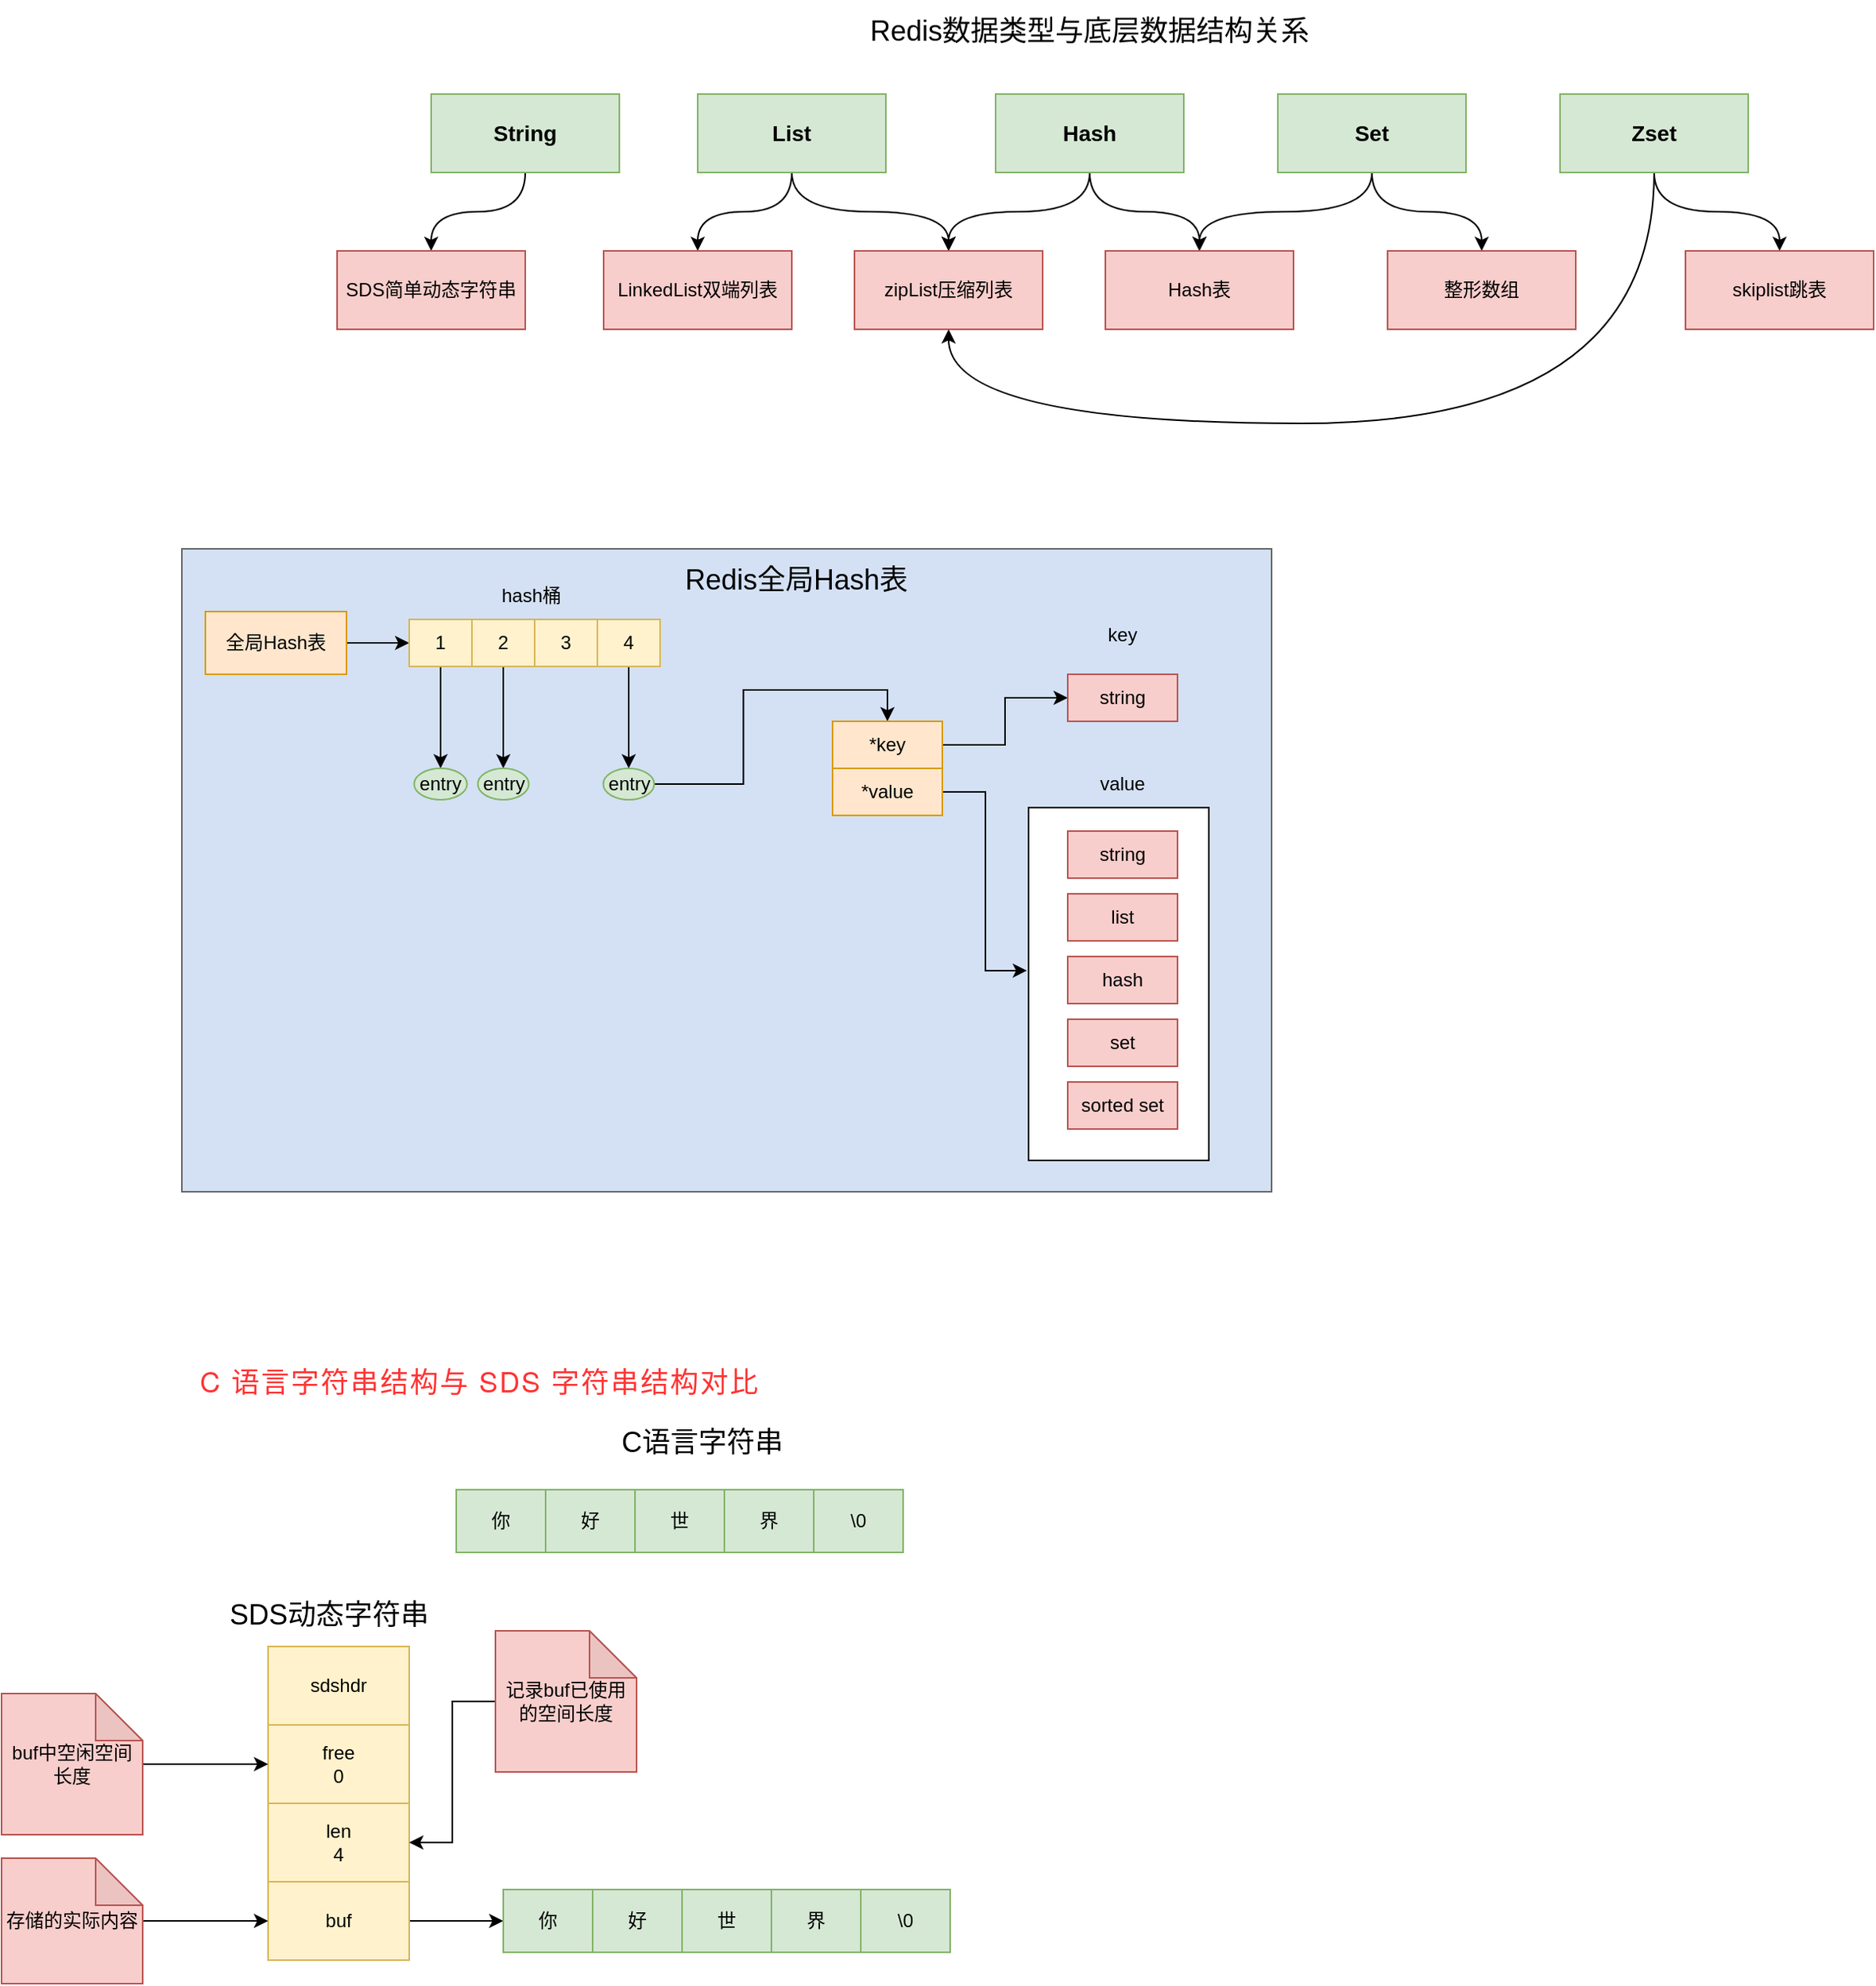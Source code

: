<mxfile version="14.2.4" type="github">
  <diagram id="rHR57I6DLGnxftyuOtbe" name="Page-1">
    <mxGraphModel dx="1708" dy="1760" grid="1" gridSize="10" guides="1" tooltips="1" connect="1" arrows="1" fold="1" page="1" pageScale="1" pageWidth="827" pageHeight="1169" math="0" shadow="0">
      <root>
        <mxCell id="0" />
        <mxCell id="1" parent="0" />
        <mxCell id="DV7GeYdOk8mDye4ZN2CC-62" value="" style="verticalLabelPosition=bottom;verticalAlign=top;html=1;shape=mxgraph.basic.rect;fillColor2=none;strokeWidth=1;size=20;indent=5;strokeColor=#666666;fontColor=#333333;fillColor=#D4E1F5;" vertex="1" parent="1">
          <mxGeometry x="-175" y="150" width="695" height="410" as="geometry" />
        </mxCell>
        <mxCell id="DV7GeYdOk8mDye4ZN2CC-59" value="" style="verticalLabelPosition=bottom;verticalAlign=top;html=1;shape=mxgraph.basic.rect;fillColor2=none;strokeWidth=1;size=20;indent=5;" vertex="1" parent="1">
          <mxGeometry x="365" y="315" width="115" height="225" as="geometry" />
        </mxCell>
        <mxCell id="DV7GeYdOk8mDye4ZN2CC-16" style="edgeStyle=orthogonalEdgeStyle;curved=1;rounded=0;orthogonalLoop=1;jettySize=auto;html=1;entryX=0.5;entryY=0;entryDx=0;entryDy=0;" edge="1" parent="1" source="DV7GeYdOk8mDye4ZN2CC-1" target="DV7GeYdOk8mDye4ZN2CC-6">
          <mxGeometry relative="1" as="geometry" />
        </mxCell>
        <mxCell id="DV7GeYdOk8mDye4ZN2CC-1" value="&lt;b&gt;&lt;font style=&quot;font-size: 14px&quot;&gt;String&lt;/font&gt;&lt;/b&gt;" style="rounded=0;whiteSpace=wrap;html=1;fillColor=#d5e8d4;strokeColor=#82b366;" vertex="1" parent="1">
          <mxGeometry x="-16" y="-140" width="120" height="50" as="geometry" />
        </mxCell>
        <mxCell id="DV7GeYdOk8mDye4ZN2CC-17" style="edgeStyle=orthogonalEdgeStyle;curved=1;rounded=0;orthogonalLoop=1;jettySize=auto;html=1;entryX=0.5;entryY=0;entryDx=0;entryDy=0;" edge="1" parent="1" source="DV7GeYdOk8mDye4ZN2CC-2" target="DV7GeYdOk8mDye4ZN2CC-7">
          <mxGeometry relative="1" as="geometry" />
        </mxCell>
        <mxCell id="DV7GeYdOk8mDye4ZN2CC-18" style="edgeStyle=orthogonalEdgeStyle;curved=1;rounded=0;orthogonalLoop=1;jettySize=auto;html=1;entryX=0.5;entryY=0;entryDx=0;entryDy=0;" edge="1" parent="1" source="DV7GeYdOk8mDye4ZN2CC-2" target="DV7GeYdOk8mDye4ZN2CC-8">
          <mxGeometry relative="1" as="geometry" />
        </mxCell>
        <mxCell id="DV7GeYdOk8mDye4ZN2CC-2" value="&lt;font style=&quot;font-size: 14px&quot;&gt;&lt;b&gt;List&lt;/b&gt;&lt;/font&gt;" style="rounded=0;whiteSpace=wrap;html=1;fillColor=#d5e8d4;strokeColor=#82b366;" vertex="1" parent="1">
          <mxGeometry x="154" y="-140" width="120" height="50" as="geometry" />
        </mxCell>
        <mxCell id="DV7GeYdOk8mDye4ZN2CC-19" style="edgeStyle=orthogonalEdgeStyle;curved=1;rounded=0;orthogonalLoop=1;jettySize=auto;html=1;" edge="1" parent="1" source="DV7GeYdOk8mDye4ZN2CC-3" target="DV7GeYdOk8mDye4ZN2CC-9">
          <mxGeometry relative="1" as="geometry" />
        </mxCell>
        <mxCell id="DV7GeYdOk8mDye4ZN2CC-20" style="edgeStyle=orthogonalEdgeStyle;curved=1;rounded=0;orthogonalLoop=1;jettySize=auto;html=1;" edge="1" parent="1" source="DV7GeYdOk8mDye4ZN2CC-3" target="DV7GeYdOk8mDye4ZN2CC-8">
          <mxGeometry relative="1" as="geometry" />
        </mxCell>
        <mxCell id="DV7GeYdOk8mDye4ZN2CC-3" value="&lt;font style=&quot;font-size: 14px&quot;&gt;&lt;b&gt;Hash&lt;/b&gt;&lt;/font&gt;" style="rounded=0;whiteSpace=wrap;html=1;fillColor=#d5e8d4;strokeColor=#82b366;" vertex="1" parent="1">
          <mxGeometry x="344" y="-140" width="120" height="50" as="geometry" />
        </mxCell>
        <mxCell id="DV7GeYdOk8mDye4ZN2CC-21" style="edgeStyle=orthogonalEdgeStyle;curved=1;rounded=0;orthogonalLoop=1;jettySize=auto;html=1;entryX=0.5;entryY=0;entryDx=0;entryDy=0;" edge="1" parent="1" source="DV7GeYdOk8mDye4ZN2CC-4" target="DV7GeYdOk8mDye4ZN2CC-9">
          <mxGeometry relative="1" as="geometry" />
        </mxCell>
        <mxCell id="DV7GeYdOk8mDye4ZN2CC-22" style="edgeStyle=orthogonalEdgeStyle;curved=1;rounded=0;orthogonalLoop=1;jettySize=auto;html=1;entryX=0.5;entryY=0;entryDx=0;entryDy=0;" edge="1" parent="1" source="DV7GeYdOk8mDye4ZN2CC-4" target="DV7GeYdOk8mDye4ZN2CC-10">
          <mxGeometry relative="1" as="geometry" />
        </mxCell>
        <mxCell id="DV7GeYdOk8mDye4ZN2CC-4" value="&lt;font style=&quot;font-size: 14px&quot;&gt;&lt;b&gt;Set&lt;/b&gt;&lt;/font&gt;" style="rounded=0;whiteSpace=wrap;html=1;fillColor=#d5e8d4;strokeColor=#82b366;" vertex="1" parent="1">
          <mxGeometry x="524" y="-140" width="120" height="50" as="geometry" />
        </mxCell>
        <mxCell id="DV7GeYdOk8mDye4ZN2CC-23" style="edgeStyle=orthogonalEdgeStyle;curved=1;rounded=0;orthogonalLoop=1;jettySize=auto;html=1;entryX=0.5;entryY=0;entryDx=0;entryDy=0;" edge="1" parent="1" source="DV7GeYdOk8mDye4ZN2CC-5" target="DV7GeYdOk8mDye4ZN2CC-11">
          <mxGeometry relative="1" as="geometry" />
        </mxCell>
        <mxCell id="DV7GeYdOk8mDye4ZN2CC-24" style="edgeStyle=orthogonalEdgeStyle;curved=1;rounded=0;orthogonalLoop=1;jettySize=auto;html=1;entryX=0.5;entryY=1;entryDx=0;entryDy=0;exitX=0.5;exitY=1;exitDx=0;exitDy=0;" edge="1" parent="1" source="DV7GeYdOk8mDye4ZN2CC-5" target="DV7GeYdOk8mDye4ZN2CC-8">
          <mxGeometry relative="1" as="geometry">
            <mxPoint x="314" y="20" as="targetPoint" />
            <Array as="points">
              <mxPoint x="764" y="70" />
              <mxPoint x="314" y="70" />
            </Array>
          </mxGeometry>
        </mxCell>
        <mxCell id="DV7GeYdOk8mDye4ZN2CC-5" value="&lt;font style=&quot;font-size: 14px&quot;&gt;&lt;b&gt;Zset&lt;/b&gt;&lt;/font&gt;" style="rounded=0;whiteSpace=wrap;html=1;fillColor=#d5e8d4;strokeColor=#82b366;" vertex="1" parent="1">
          <mxGeometry x="704" y="-140" width="120" height="50" as="geometry" />
        </mxCell>
        <mxCell id="DV7GeYdOk8mDye4ZN2CC-6" value="SDS简单动态字符串" style="rounded=0;whiteSpace=wrap;html=1;fillColor=#f8cecc;strokeColor=#b85450;" vertex="1" parent="1">
          <mxGeometry x="-76" y="-40" width="120" height="50" as="geometry" />
        </mxCell>
        <mxCell id="DV7GeYdOk8mDye4ZN2CC-7" value="LinkedList双端列表" style="rounded=0;whiteSpace=wrap;html=1;fillColor=#f8cecc;strokeColor=#b85450;" vertex="1" parent="1">
          <mxGeometry x="94" y="-40" width="120" height="50" as="geometry" />
        </mxCell>
        <mxCell id="DV7GeYdOk8mDye4ZN2CC-8" value="zipList压缩列表" style="rounded=0;whiteSpace=wrap;html=1;fillColor=#f8cecc;strokeColor=#b85450;" vertex="1" parent="1">
          <mxGeometry x="254" y="-40" width="120" height="50" as="geometry" />
        </mxCell>
        <mxCell id="DV7GeYdOk8mDye4ZN2CC-9" value="Hash表" style="rounded=0;whiteSpace=wrap;html=1;fillColor=#f8cecc;strokeColor=#b85450;" vertex="1" parent="1">
          <mxGeometry x="414" y="-40" width="120" height="50" as="geometry" />
        </mxCell>
        <mxCell id="DV7GeYdOk8mDye4ZN2CC-10" value="整形数组" style="rounded=0;whiteSpace=wrap;html=1;fillColor=#f8cecc;strokeColor=#b85450;" vertex="1" parent="1">
          <mxGeometry x="594" y="-40" width="120" height="50" as="geometry" />
        </mxCell>
        <mxCell id="DV7GeYdOk8mDye4ZN2CC-11" value="skiplist跳表" style="rounded=0;whiteSpace=wrap;html=1;fillColor=#f8cecc;strokeColor=#b85450;" vertex="1" parent="1">
          <mxGeometry x="784" y="-40" width="120" height="50" as="geometry" />
        </mxCell>
        <mxCell id="DV7GeYdOk8mDye4ZN2CC-25" value="&lt;font style=&quot;font-size: 18px&quot;&gt;Redis数据类型与底层数据结构关系&lt;/font&gt;" style="text;html=1;strokeColor=none;fillColor=none;align=center;verticalAlign=middle;whiteSpace=wrap;rounded=0;" vertex="1" parent="1">
          <mxGeometry x="259" y="-200" width="290" height="40" as="geometry" />
        </mxCell>
        <mxCell id="DV7GeYdOk8mDye4ZN2CC-35" style="edgeStyle=orthogonalEdgeStyle;rounded=0;orthogonalLoop=1;jettySize=auto;html=1;entryX=0;entryY=0.5;entryDx=0;entryDy=0;" edge="1" parent="1" source="DV7GeYdOk8mDye4ZN2CC-27" target="DV7GeYdOk8mDye4ZN2CC-30">
          <mxGeometry relative="1" as="geometry" />
        </mxCell>
        <mxCell id="DV7GeYdOk8mDye4ZN2CC-27" value="全局Hash表" style="rounded=0;whiteSpace=wrap;html=1;fillColor=#ffe6cc;strokeColor=#d79b00;" vertex="1" parent="1">
          <mxGeometry x="-160" y="190" width="90" height="40" as="geometry" />
        </mxCell>
        <mxCell id="DV7GeYdOk8mDye4ZN2CC-37" value="" style="edgeStyle=orthogonalEdgeStyle;rounded=0;orthogonalLoop=1;jettySize=auto;html=1;" edge="1" parent="1" source="DV7GeYdOk8mDye4ZN2CC-30">
          <mxGeometry relative="1" as="geometry">
            <mxPoint x="-10" y="290" as="targetPoint" />
          </mxGeometry>
        </mxCell>
        <mxCell id="DV7GeYdOk8mDye4ZN2CC-30" value="1" style="rounded=0;whiteSpace=wrap;html=1;fillColor=#fff2cc;strokeColor=#d6b656;" vertex="1" parent="1">
          <mxGeometry x="-30" y="195" width="40" height="30" as="geometry" />
        </mxCell>
        <mxCell id="DV7GeYdOk8mDye4ZN2CC-42" value="" style="edgeStyle=orthogonalEdgeStyle;rounded=0;orthogonalLoop=1;jettySize=auto;html=1;" edge="1" parent="1" source="DV7GeYdOk8mDye4ZN2CC-31" target="DV7GeYdOk8mDye4ZN2CC-41">
          <mxGeometry relative="1" as="geometry" />
        </mxCell>
        <mxCell id="DV7GeYdOk8mDye4ZN2CC-31" value="2" style="rounded=0;whiteSpace=wrap;html=1;fillColor=#fff2cc;strokeColor=#d6b656;" vertex="1" parent="1">
          <mxGeometry x="10" y="195" width="40" height="30" as="geometry" />
        </mxCell>
        <mxCell id="DV7GeYdOk8mDye4ZN2CC-32" value="3" style="rounded=0;whiteSpace=wrap;html=1;fillColor=#fff2cc;strokeColor=#d6b656;" vertex="1" parent="1">
          <mxGeometry x="50" y="195" width="40" height="30" as="geometry" />
        </mxCell>
        <mxCell id="DV7GeYdOk8mDye4ZN2CC-44" value="" style="edgeStyle=orthogonalEdgeStyle;rounded=0;orthogonalLoop=1;jettySize=auto;html=1;" edge="1" parent="1" source="DV7GeYdOk8mDye4ZN2CC-33" target="DV7GeYdOk8mDye4ZN2CC-43">
          <mxGeometry relative="1" as="geometry" />
        </mxCell>
        <mxCell id="DV7GeYdOk8mDye4ZN2CC-33" value="4" style="rounded=0;whiteSpace=wrap;html=1;fillColor=#fff2cc;strokeColor=#d6b656;" vertex="1" parent="1">
          <mxGeometry x="90" y="195" width="40" height="30" as="geometry" />
        </mxCell>
        <mxCell id="DV7GeYdOk8mDye4ZN2CC-38" value="entry" style="ellipse;whiteSpace=wrap;html=1;fillColor=#d5e8d4;strokeColor=#82b366;" vertex="1" parent="1">
          <mxGeometry x="-26.87" y="290" width="33.75" height="20" as="geometry" />
        </mxCell>
        <mxCell id="DV7GeYdOk8mDye4ZN2CC-41" value="entry" style="ellipse;whiteSpace=wrap;html=1;fillColor=#d5e8d4;strokeColor=#82b366;" vertex="1" parent="1">
          <mxGeometry x="13.75" y="290" width="32.5" height="20" as="geometry" />
        </mxCell>
        <mxCell id="DV7GeYdOk8mDye4ZN2CC-47" style="edgeStyle=orthogonalEdgeStyle;rounded=0;orthogonalLoop=1;jettySize=auto;html=1;entryX=0.5;entryY=0;entryDx=0;entryDy=0;" edge="1" parent="1" source="DV7GeYdOk8mDye4ZN2CC-43" target="DV7GeYdOk8mDye4ZN2CC-45">
          <mxGeometry relative="1" as="geometry" />
        </mxCell>
        <mxCell id="DV7GeYdOk8mDye4ZN2CC-43" value="entry" style="ellipse;whiteSpace=wrap;html=1;fillColor=#d5e8d4;strokeColor=#82b366;" vertex="1" parent="1">
          <mxGeometry x="93.75" y="290" width="32.5" height="20" as="geometry" />
        </mxCell>
        <mxCell id="DV7GeYdOk8mDye4ZN2CC-51" style="edgeStyle=orthogonalEdgeStyle;rounded=0;orthogonalLoop=1;jettySize=auto;html=1;entryX=0;entryY=0.5;entryDx=0;entryDy=0;" edge="1" parent="1" source="DV7GeYdOk8mDye4ZN2CC-45" target="DV7GeYdOk8mDye4ZN2CC-49">
          <mxGeometry relative="1" as="geometry" />
        </mxCell>
        <mxCell id="DV7GeYdOk8mDye4ZN2CC-45" value="*key" style="rounded=0;whiteSpace=wrap;html=1;fillColor=#ffe6cc;strokeColor=#d79b00;" vertex="1" parent="1">
          <mxGeometry x="240" y="260" width="70" height="30" as="geometry" />
        </mxCell>
        <mxCell id="DV7GeYdOk8mDye4ZN2CC-60" style="edgeStyle=orthogonalEdgeStyle;rounded=0;orthogonalLoop=1;jettySize=auto;html=1;entryX=-0.009;entryY=0.462;entryDx=0;entryDy=0;entryPerimeter=0;" edge="1" parent="1" source="DV7GeYdOk8mDye4ZN2CC-46" target="DV7GeYdOk8mDye4ZN2CC-59">
          <mxGeometry relative="1" as="geometry" />
        </mxCell>
        <mxCell id="DV7GeYdOk8mDye4ZN2CC-46" value="*value" style="rounded=0;whiteSpace=wrap;html=1;fillColor=#ffe6cc;strokeColor=#d79b00;" vertex="1" parent="1">
          <mxGeometry x="240" y="290" width="70" height="30" as="geometry" />
        </mxCell>
        <mxCell id="DV7GeYdOk8mDye4ZN2CC-49" value="string" style="rounded=0;whiteSpace=wrap;html=1;fillColor=#f8cecc;strokeColor=#b85450;" vertex="1" parent="1">
          <mxGeometry x="390" y="230" width="70" height="30" as="geometry" />
        </mxCell>
        <mxCell id="DV7GeYdOk8mDye4ZN2CC-53" value="string" style="rounded=0;whiteSpace=wrap;html=1;fillColor=#f8cecc;strokeColor=#b85450;" vertex="1" parent="1">
          <mxGeometry x="390" y="330" width="70" height="30" as="geometry" />
        </mxCell>
        <mxCell id="DV7GeYdOk8mDye4ZN2CC-54" value="list" style="rounded=0;whiteSpace=wrap;html=1;fillColor=#f8cecc;strokeColor=#b85450;" vertex="1" parent="1">
          <mxGeometry x="390" y="370" width="70" height="30" as="geometry" />
        </mxCell>
        <mxCell id="DV7GeYdOk8mDye4ZN2CC-55" value="hash" style="rounded=0;whiteSpace=wrap;html=1;fillColor=#f8cecc;strokeColor=#b85450;" vertex="1" parent="1">
          <mxGeometry x="390" y="410" width="70" height="30" as="geometry" />
        </mxCell>
        <mxCell id="DV7GeYdOk8mDye4ZN2CC-56" value="set" style="rounded=0;whiteSpace=wrap;html=1;fillColor=#f8cecc;strokeColor=#b85450;" vertex="1" parent="1">
          <mxGeometry x="390" y="450" width="70" height="30" as="geometry" />
        </mxCell>
        <mxCell id="DV7GeYdOk8mDye4ZN2CC-57" value="sorted set" style="rounded=0;whiteSpace=wrap;html=1;fillColor=#f8cecc;strokeColor=#b85450;" vertex="1" parent="1">
          <mxGeometry x="390" y="490" width="70" height="30" as="geometry" />
        </mxCell>
        <mxCell id="DV7GeYdOk8mDye4ZN2CC-58" value="key" style="text;html=1;strokeColor=none;fillColor=none;align=center;verticalAlign=middle;whiteSpace=wrap;rounded=0;" vertex="1" parent="1">
          <mxGeometry x="405" y="195" width="40" height="20" as="geometry" />
        </mxCell>
        <mxCell id="DV7GeYdOk8mDye4ZN2CC-61" value="value" style="text;html=1;strokeColor=none;fillColor=none;align=center;verticalAlign=middle;whiteSpace=wrap;rounded=0;" vertex="1" parent="1">
          <mxGeometry x="405" y="290" width="40" height="20" as="geometry" />
        </mxCell>
        <mxCell id="DV7GeYdOk8mDye4ZN2CC-63" value="&lt;font style=&quot;font-size: 18px&quot;&gt;Redis全局Hash表&lt;/font&gt;" style="text;html=1;strokeColor=none;fillColor=none;align=center;verticalAlign=middle;whiteSpace=wrap;rounded=0;" vertex="1" parent="1">
          <mxGeometry x="134" y="160" width="166" height="20" as="geometry" />
        </mxCell>
        <mxCell id="DV7GeYdOk8mDye4ZN2CC-64" value="hash桶" style="text;html=1;strokeColor=none;fillColor=none;align=center;verticalAlign=middle;whiteSpace=wrap;rounded=0;" vertex="1" parent="1">
          <mxGeometry x="20" y="170" width="56" height="20" as="geometry" />
        </mxCell>
        <mxCell id="DV7GeYdOk8mDye4ZN2CC-66" value="你" style="rounded=0;whiteSpace=wrap;html=1;fillColor=#d5e8d4;strokeColor=#82b366;" vertex="1" parent="1">
          <mxGeometry y="750" width="57" height="40" as="geometry" />
        </mxCell>
        <mxCell id="DV7GeYdOk8mDye4ZN2CC-67" value="好" style="rounded=0;whiteSpace=wrap;html=1;fillColor=#d5e8d4;strokeColor=#82b366;" vertex="1" parent="1">
          <mxGeometry x="57" y="750" width="57" height="40" as="geometry" />
        </mxCell>
        <mxCell id="DV7GeYdOk8mDye4ZN2CC-68" value="世" style="rounded=0;whiteSpace=wrap;html=1;fillColor=#d5e8d4;strokeColor=#82b366;" vertex="1" parent="1">
          <mxGeometry x="114" y="750" width="57" height="40" as="geometry" />
        </mxCell>
        <mxCell id="DV7GeYdOk8mDye4ZN2CC-69" value="界" style="rounded=0;whiteSpace=wrap;html=1;fillColor=#d5e8d4;strokeColor=#82b366;" vertex="1" parent="1">
          <mxGeometry x="171" y="750" width="57" height="40" as="geometry" />
        </mxCell>
        <mxCell id="DV7GeYdOk8mDye4ZN2CC-70" value="\0" style="rounded=0;whiteSpace=wrap;html=1;fillColor=#d5e8d4;strokeColor=#82b366;" vertex="1" parent="1">
          <mxGeometry x="228" y="750" width="57" height="40" as="geometry" />
        </mxCell>
        <mxCell id="DV7GeYdOk8mDye4ZN2CC-71" value="&lt;font style=&quot;font-size: 18px&quot;&gt;C语言字符串&lt;/font&gt;" style="text;html=1;strokeColor=none;fillColor=none;align=center;verticalAlign=middle;whiteSpace=wrap;rounded=0;" vertex="1" parent="1">
          <mxGeometry x="94" y="710" width="126" height="20" as="geometry" />
        </mxCell>
        <mxCell id="DV7GeYdOk8mDye4ZN2CC-72" value="sdshdr" style="rounded=0;whiteSpace=wrap;html=1;fillColor=#fff2cc;strokeColor=#d6b656;" vertex="1" parent="1">
          <mxGeometry x="-120" y="850" width="90" height="50" as="geometry" />
        </mxCell>
        <mxCell id="DV7GeYdOk8mDye4ZN2CC-74" value="free&lt;br&gt;0" style="rounded=0;whiteSpace=wrap;html=1;fillColor=#fff2cc;strokeColor=#d6b656;" vertex="1" parent="1">
          <mxGeometry x="-120" y="900" width="90" height="50" as="geometry" />
        </mxCell>
        <mxCell id="DV7GeYdOk8mDye4ZN2CC-75" value="len&lt;br&gt;4" style="rounded=0;whiteSpace=wrap;html=1;fillColor=#fff2cc;strokeColor=#d6b656;" vertex="1" parent="1">
          <mxGeometry x="-120" y="950" width="90" height="50" as="geometry" />
        </mxCell>
        <mxCell id="DV7GeYdOk8mDye4ZN2CC-90" style="edgeStyle=orthogonalEdgeStyle;rounded=0;orthogonalLoop=1;jettySize=auto;html=1;entryX=0;entryY=0.5;entryDx=0;entryDy=0;" edge="1" parent="1" source="DV7GeYdOk8mDye4ZN2CC-76" target="DV7GeYdOk8mDye4ZN2CC-84">
          <mxGeometry relative="1" as="geometry" />
        </mxCell>
        <mxCell id="DV7GeYdOk8mDye4ZN2CC-76" value="buf" style="rounded=0;whiteSpace=wrap;html=1;fillColor=#fff2cc;strokeColor=#d6b656;" vertex="1" parent="1">
          <mxGeometry x="-120" y="1000" width="90" height="50" as="geometry" />
        </mxCell>
        <mxCell id="DV7GeYdOk8mDye4ZN2CC-82" style="edgeStyle=orthogonalEdgeStyle;rounded=0;orthogonalLoop=1;jettySize=auto;html=1;entryX=0;entryY=0.5;entryDx=0;entryDy=0;" edge="1" parent="1" source="DV7GeYdOk8mDye4ZN2CC-80" target="DV7GeYdOk8mDye4ZN2CC-74">
          <mxGeometry relative="1" as="geometry" />
        </mxCell>
        <mxCell id="DV7GeYdOk8mDye4ZN2CC-80" value="buf中空闲空间长度" style="shape=note;whiteSpace=wrap;html=1;backgroundOutline=1;darkOpacity=0.05;fillColor=#f8cecc;strokeColor=#b85450;" vertex="1" parent="1">
          <mxGeometry x="-290" y="880" width="90" height="90" as="geometry" />
        </mxCell>
        <mxCell id="DV7GeYdOk8mDye4ZN2CC-83" value="" style="edgeStyle=orthogonalEdgeStyle;rounded=0;orthogonalLoop=1;jettySize=auto;html=1;" edge="1" parent="1" source="DV7GeYdOk8mDye4ZN2CC-81" target="DV7GeYdOk8mDye4ZN2CC-76">
          <mxGeometry relative="1" as="geometry" />
        </mxCell>
        <mxCell id="DV7GeYdOk8mDye4ZN2CC-81" value="存储的实际内容" style="shape=note;whiteSpace=wrap;html=1;backgroundOutline=1;darkOpacity=0.05;fillColor=#f8cecc;strokeColor=#b85450;" vertex="1" parent="1">
          <mxGeometry x="-290" y="985" width="90" height="80" as="geometry" />
        </mxCell>
        <mxCell id="DV7GeYdOk8mDye4ZN2CC-84" value="你" style="rounded=0;whiteSpace=wrap;html=1;fillColor=#d5e8d4;strokeColor=#82b366;" vertex="1" parent="1">
          <mxGeometry x="30" y="1005" width="57" height="40" as="geometry" />
        </mxCell>
        <mxCell id="DV7GeYdOk8mDye4ZN2CC-85" value="好" style="rounded=0;whiteSpace=wrap;html=1;fillColor=#d5e8d4;strokeColor=#82b366;" vertex="1" parent="1">
          <mxGeometry x="87" y="1005" width="57" height="40" as="geometry" />
        </mxCell>
        <mxCell id="DV7GeYdOk8mDye4ZN2CC-86" value="世" style="rounded=0;whiteSpace=wrap;html=1;fillColor=#d5e8d4;strokeColor=#82b366;" vertex="1" parent="1">
          <mxGeometry x="144" y="1005" width="57" height="40" as="geometry" />
        </mxCell>
        <mxCell id="DV7GeYdOk8mDye4ZN2CC-87" value="界" style="rounded=0;whiteSpace=wrap;html=1;fillColor=#d5e8d4;strokeColor=#82b366;" vertex="1" parent="1">
          <mxGeometry x="201" y="1005" width="57" height="40" as="geometry" />
        </mxCell>
        <mxCell id="DV7GeYdOk8mDye4ZN2CC-88" value="\0" style="rounded=0;whiteSpace=wrap;html=1;fillColor=#d5e8d4;strokeColor=#82b366;" vertex="1" parent="1">
          <mxGeometry x="258" y="1005" width="57" height="40" as="geometry" />
        </mxCell>
        <mxCell id="DV7GeYdOk8mDye4ZN2CC-92" style="edgeStyle=orthogonalEdgeStyle;rounded=0;orthogonalLoop=1;jettySize=auto;html=1;entryX=1;entryY=0.5;entryDx=0;entryDy=0;" edge="1" parent="1" source="DV7GeYdOk8mDye4ZN2CC-91" target="DV7GeYdOk8mDye4ZN2CC-75">
          <mxGeometry relative="1" as="geometry" />
        </mxCell>
        <mxCell id="DV7GeYdOk8mDye4ZN2CC-91" value="记录buf已使用的空间长度" style="shape=note;whiteSpace=wrap;html=1;backgroundOutline=1;darkOpacity=0.05;fillColor=#f8cecc;strokeColor=#b85450;" vertex="1" parent="1">
          <mxGeometry x="25" y="840" width="90" height="90" as="geometry" />
        </mxCell>
        <mxCell id="DV7GeYdOk8mDye4ZN2CC-93" value="&lt;font style=&quot;font-size: 18px&quot;&gt;SDS动态字符串&lt;/font&gt;" style="text;html=1;strokeColor=none;fillColor=none;align=center;verticalAlign=middle;whiteSpace=wrap;rounded=0;" vertex="1" parent="1">
          <mxGeometry x="-146" y="820" width="130" height="20" as="geometry" />
        </mxCell>
        <mxCell id="DV7GeYdOk8mDye4ZN2CC-94" value="&lt;span style=&quot;font-family: &amp;#34;pingfang sc&amp;#34; , &amp;#34;hiragino sans gb&amp;#34; , &amp;#34;microsoft yahei&amp;#34; , &amp;#34;wenquanyi micro hei&amp;#34; , &amp;#34;helvetica neue&amp;#34; , &amp;#34;arial&amp;#34; , sans-serif ; letter-spacing: 1px ; text-align: left ; background-color: rgb(255 , 255 , 255)&quot;&gt;&lt;font style=&quot;font-size: 18px&quot; color=&quot;#ff3333&quot;&gt;C 语言字符串结构与 SDS 字符串结构对比&lt;/font&gt;&lt;/span&gt;" style="text;html=1;strokeColor=none;fillColor=none;align=center;verticalAlign=middle;whiteSpace=wrap;rounded=0;" vertex="1" parent="1">
          <mxGeometry x="-180" y="670" width="390" height="20" as="geometry" />
        </mxCell>
      </root>
    </mxGraphModel>
  </diagram>
</mxfile>
